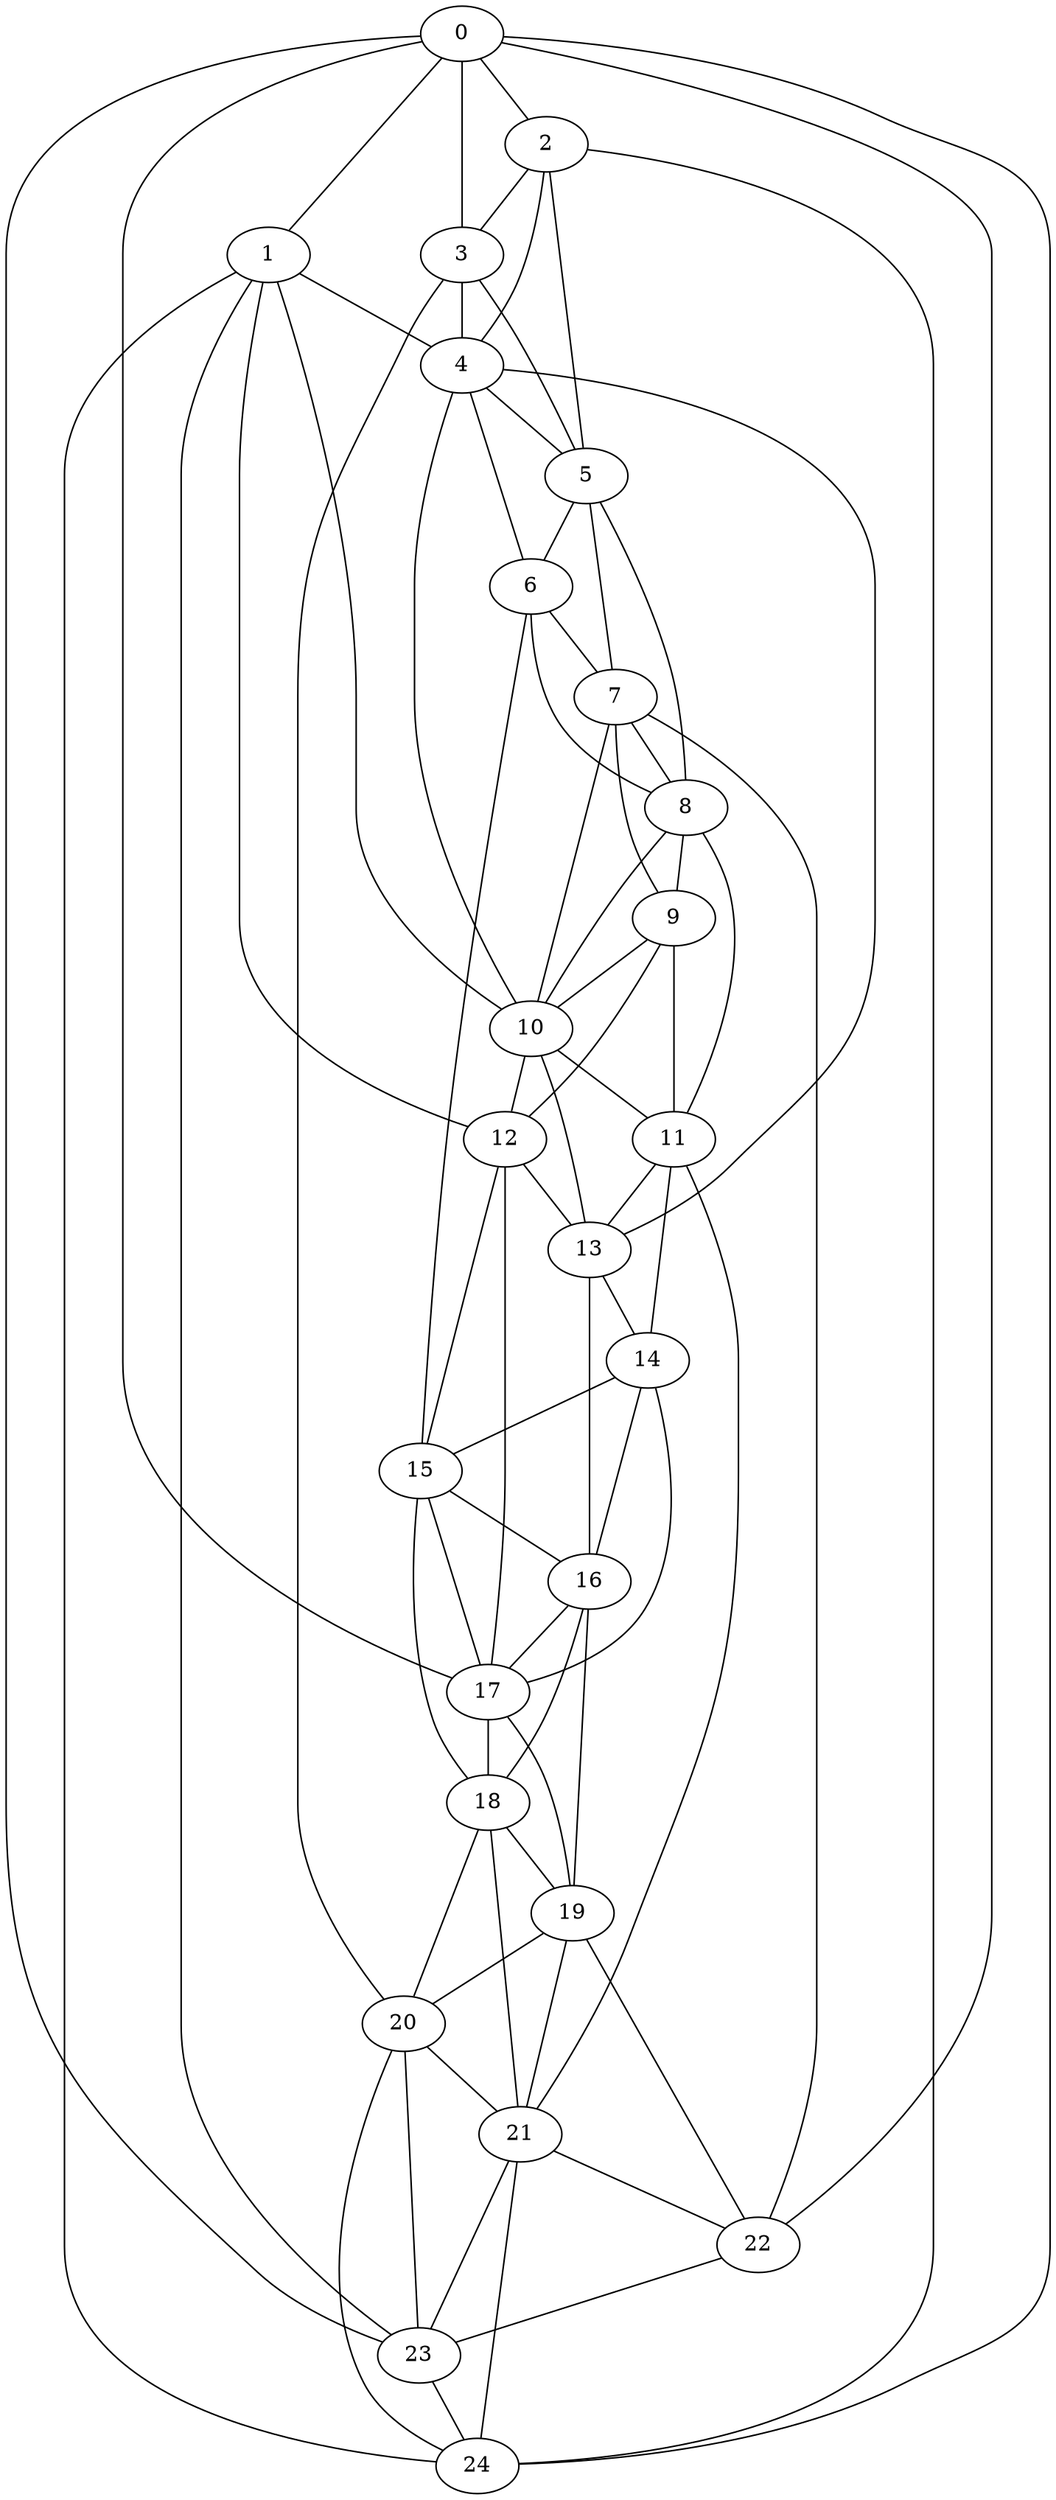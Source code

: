strict graph "watts_strogatz_graph(25,6,0.1)" {
0;
1;
2;
3;
4;
5;
6;
7;
8;
9;
10;
11;
12;
13;
14;
15;
16;
17;
18;
19;
20;
21;
22;
23;
24;
0 -- 1  [is_available=True, prob="1.0"];
0 -- 2  [is_available=True, prob="0.305925153406"];
0 -- 3  [is_available=True, prob="0.0220719725937"];
0 -- 17  [is_available=True, prob="1.0"];
0 -- 22  [is_available=True, prob="0.251764763544"];
0 -- 23  [is_available=True, prob="1.0"];
0 -- 24  [is_available=True, prob="0.400375190596"];
1 -- 4  [is_available=True, prob="1.0"];
1 -- 10  [is_available=True, prob="1.0"];
1 -- 12  [is_available=True, prob="0.535684047824"];
1 -- 23  [is_available=True, prob="0.58162890502"];
1 -- 24  [is_available=True, prob="0.96369166742"];
2 -- 3  [is_available=True, prob="0.403807871633"];
2 -- 4  [is_available=True, prob="0.0380479553583"];
2 -- 5  [is_available=True, prob="0.45254613808"];
2 -- 24  [is_available=True, prob="0.317355765204"];
3 -- 4  [is_available=True, prob="1.0"];
3 -- 5  [is_available=True, prob="0.0300994426035"];
3 -- 20  [is_available=True, prob="0.945038901715"];
4 -- 5  [is_available=True, prob="0.104018137617"];
4 -- 6  [is_available=True, prob="0.557251776584"];
4 -- 10  [is_available=True, prob="0.458905926268"];
4 -- 13  [is_available=True, prob="1.0"];
5 -- 6  [is_available=True, prob="0.636776659705"];
5 -- 7  [is_available=True, prob="1.0"];
5 -- 8  [is_available=True, prob="0.689999718388"];
6 -- 7  [is_available=True, prob="1.0"];
6 -- 8  [is_available=True, prob="0.258095100143"];
6 -- 15  [is_available=True, prob="0.726340199093"];
7 -- 8  [is_available=True, prob="0.601942363961"];
7 -- 9  [is_available=True, prob="0.190438237921"];
7 -- 10  [is_available=True, prob="1.0"];
7 -- 22  [is_available=True, prob="0.496757701741"];
8 -- 9  [is_available=True, prob="1.0"];
8 -- 10  [is_available=True, prob="0.260443832681"];
8 -- 11  [is_available=True, prob="0.89536968617"];
9 -- 10  [is_available=True, prob="0.932570411108"];
9 -- 11  [is_available=True, prob="1.0"];
9 -- 12  [is_available=True, prob="1.0"];
10 -- 11  [is_available=True, prob="0.647997778559"];
10 -- 12  [is_available=True, prob="0.415617982923"];
10 -- 13  [is_available=True, prob="0.112291013847"];
11 -- 13  [is_available=True, prob="0.226769778594"];
11 -- 14  [is_available=True, prob="1.0"];
11 -- 21  [is_available=True, prob="1.0"];
12 -- 13  [is_available=True, prob="0.545905297682"];
12 -- 15  [is_available=True, prob="0.618834665429"];
12 -- 17  [is_available=True, prob="0.813207340069"];
13 -- 14  [is_available=True, prob="0.137634827049"];
13 -- 16  [is_available=True, prob="0.905722638468"];
14 -- 15  [is_available=True, prob="0.356077641502"];
14 -- 16  [is_available=True, prob="0.884248408672"];
14 -- 17  [is_available=True, prob="0.424339822627"];
15 -- 16  [is_available=True, prob="0.19939484467"];
15 -- 17  [is_available=True, prob="0.754912675824"];
15 -- 18  [is_available=True, prob="0.406488834894"];
16 -- 17  [is_available=True, prob="0.0843963095687"];
16 -- 18  [is_available=True, prob="0.0692976349712"];
16 -- 19  [is_available=True, prob="1.0"];
17 -- 18  [is_available=True, prob="0.902318632687"];
17 -- 19  [is_available=True, prob="1.0"];
18 -- 19  [is_available=True, prob="0.737556168014"];
18 -- 20  [is_available=True, prob="0.00484749450098"];
18 -- 21  [is_available=True, prob="0.114274488343"];
19 -- 20  [is_available=True, prob="1.0"];
19 -- 21  [is_available=True, prob="0.78426147459"];
19 -- 22  [is_available=True, prob="0.728564424821"];
20 -- 21  [is_available=True, prob="1.0"];
20 -- 23  [is_available=True, prob="0.999256779897"];
20 -- 24  [is_available=True, prob="1.0"];
21 -- 22  [is_available=True, prob="1.0"];
21 -- 23  [is_available=True, prob="0.663417435555"];
21 -- 24  [is_available=True, prob="0.304445868363"];
22 -- 23  [is_available=True, prob="0.340372306828"];
23 -- 24  [is_available=True, prob="1.0"];
}
